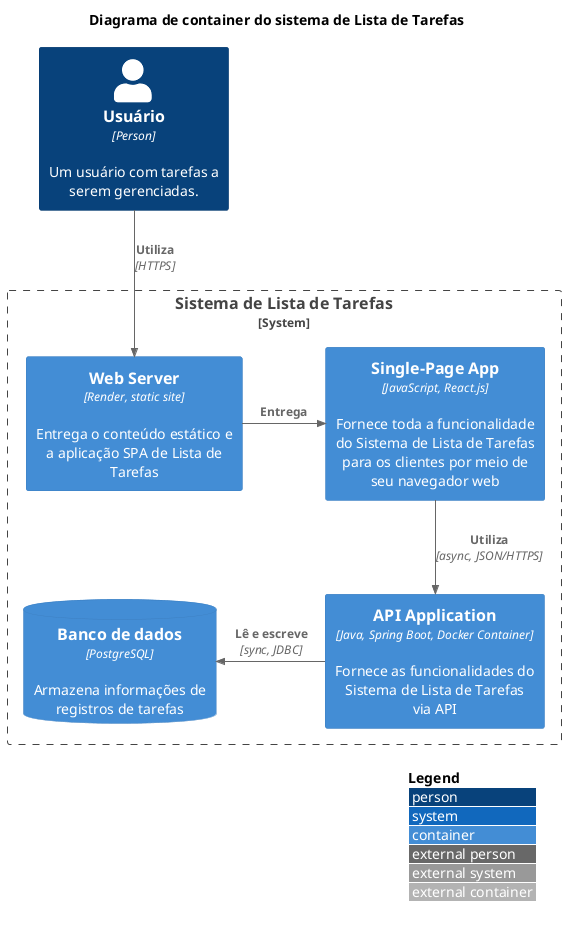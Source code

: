 @startuml c4model_nivel_2_diagrama_de_container
!include <C4/C4_Container>

' LAYOUT_TOP_DOWN()
' LAYOUT_AS_SKETCH()
LAYOUT_WITH_LEGEND()

title Diagrama de container do sistema de Lista de Tarefas

Person(user, "Usuário", "Um usuário com tarefas a serem gerenciadas.", $type="Person")

System_Boundary(c1, "Sistema de Lista de Tarefas") {
    Container(web_server, "Web Server", "Render, static site", "Entrega o conteúdo estático e a aplicação SPA de Lista de Tarefas")
    Container(spa, "Single-Page App", "JavaScript, React.js", "Fornece toda a funcionalidade do Sistema de Lista de Tarefas para os clientes por meio de seu navegador web")
    Container(backend_api, "API Application", "Java, Spring Boot, Docker Container", "Fornece as funcionalidades do Sistema de Lista de Tarefas via API")
    ContainerDb(database, "Banco de dados", "PostgreSQL", "Armazena informações de registros de tarefas")
}

Rel(user, web_server, "Utiliza", "HTTPS")
Rel_Neighbor(web_server, spa, "Entrega")
Rel(spa, backend_api, "Utiliza", "async, JSON/HTTPS")
Rel_Back_Neighbor(database, backend_api, "Lê e escreve", "sync, JDBC")
@enduml